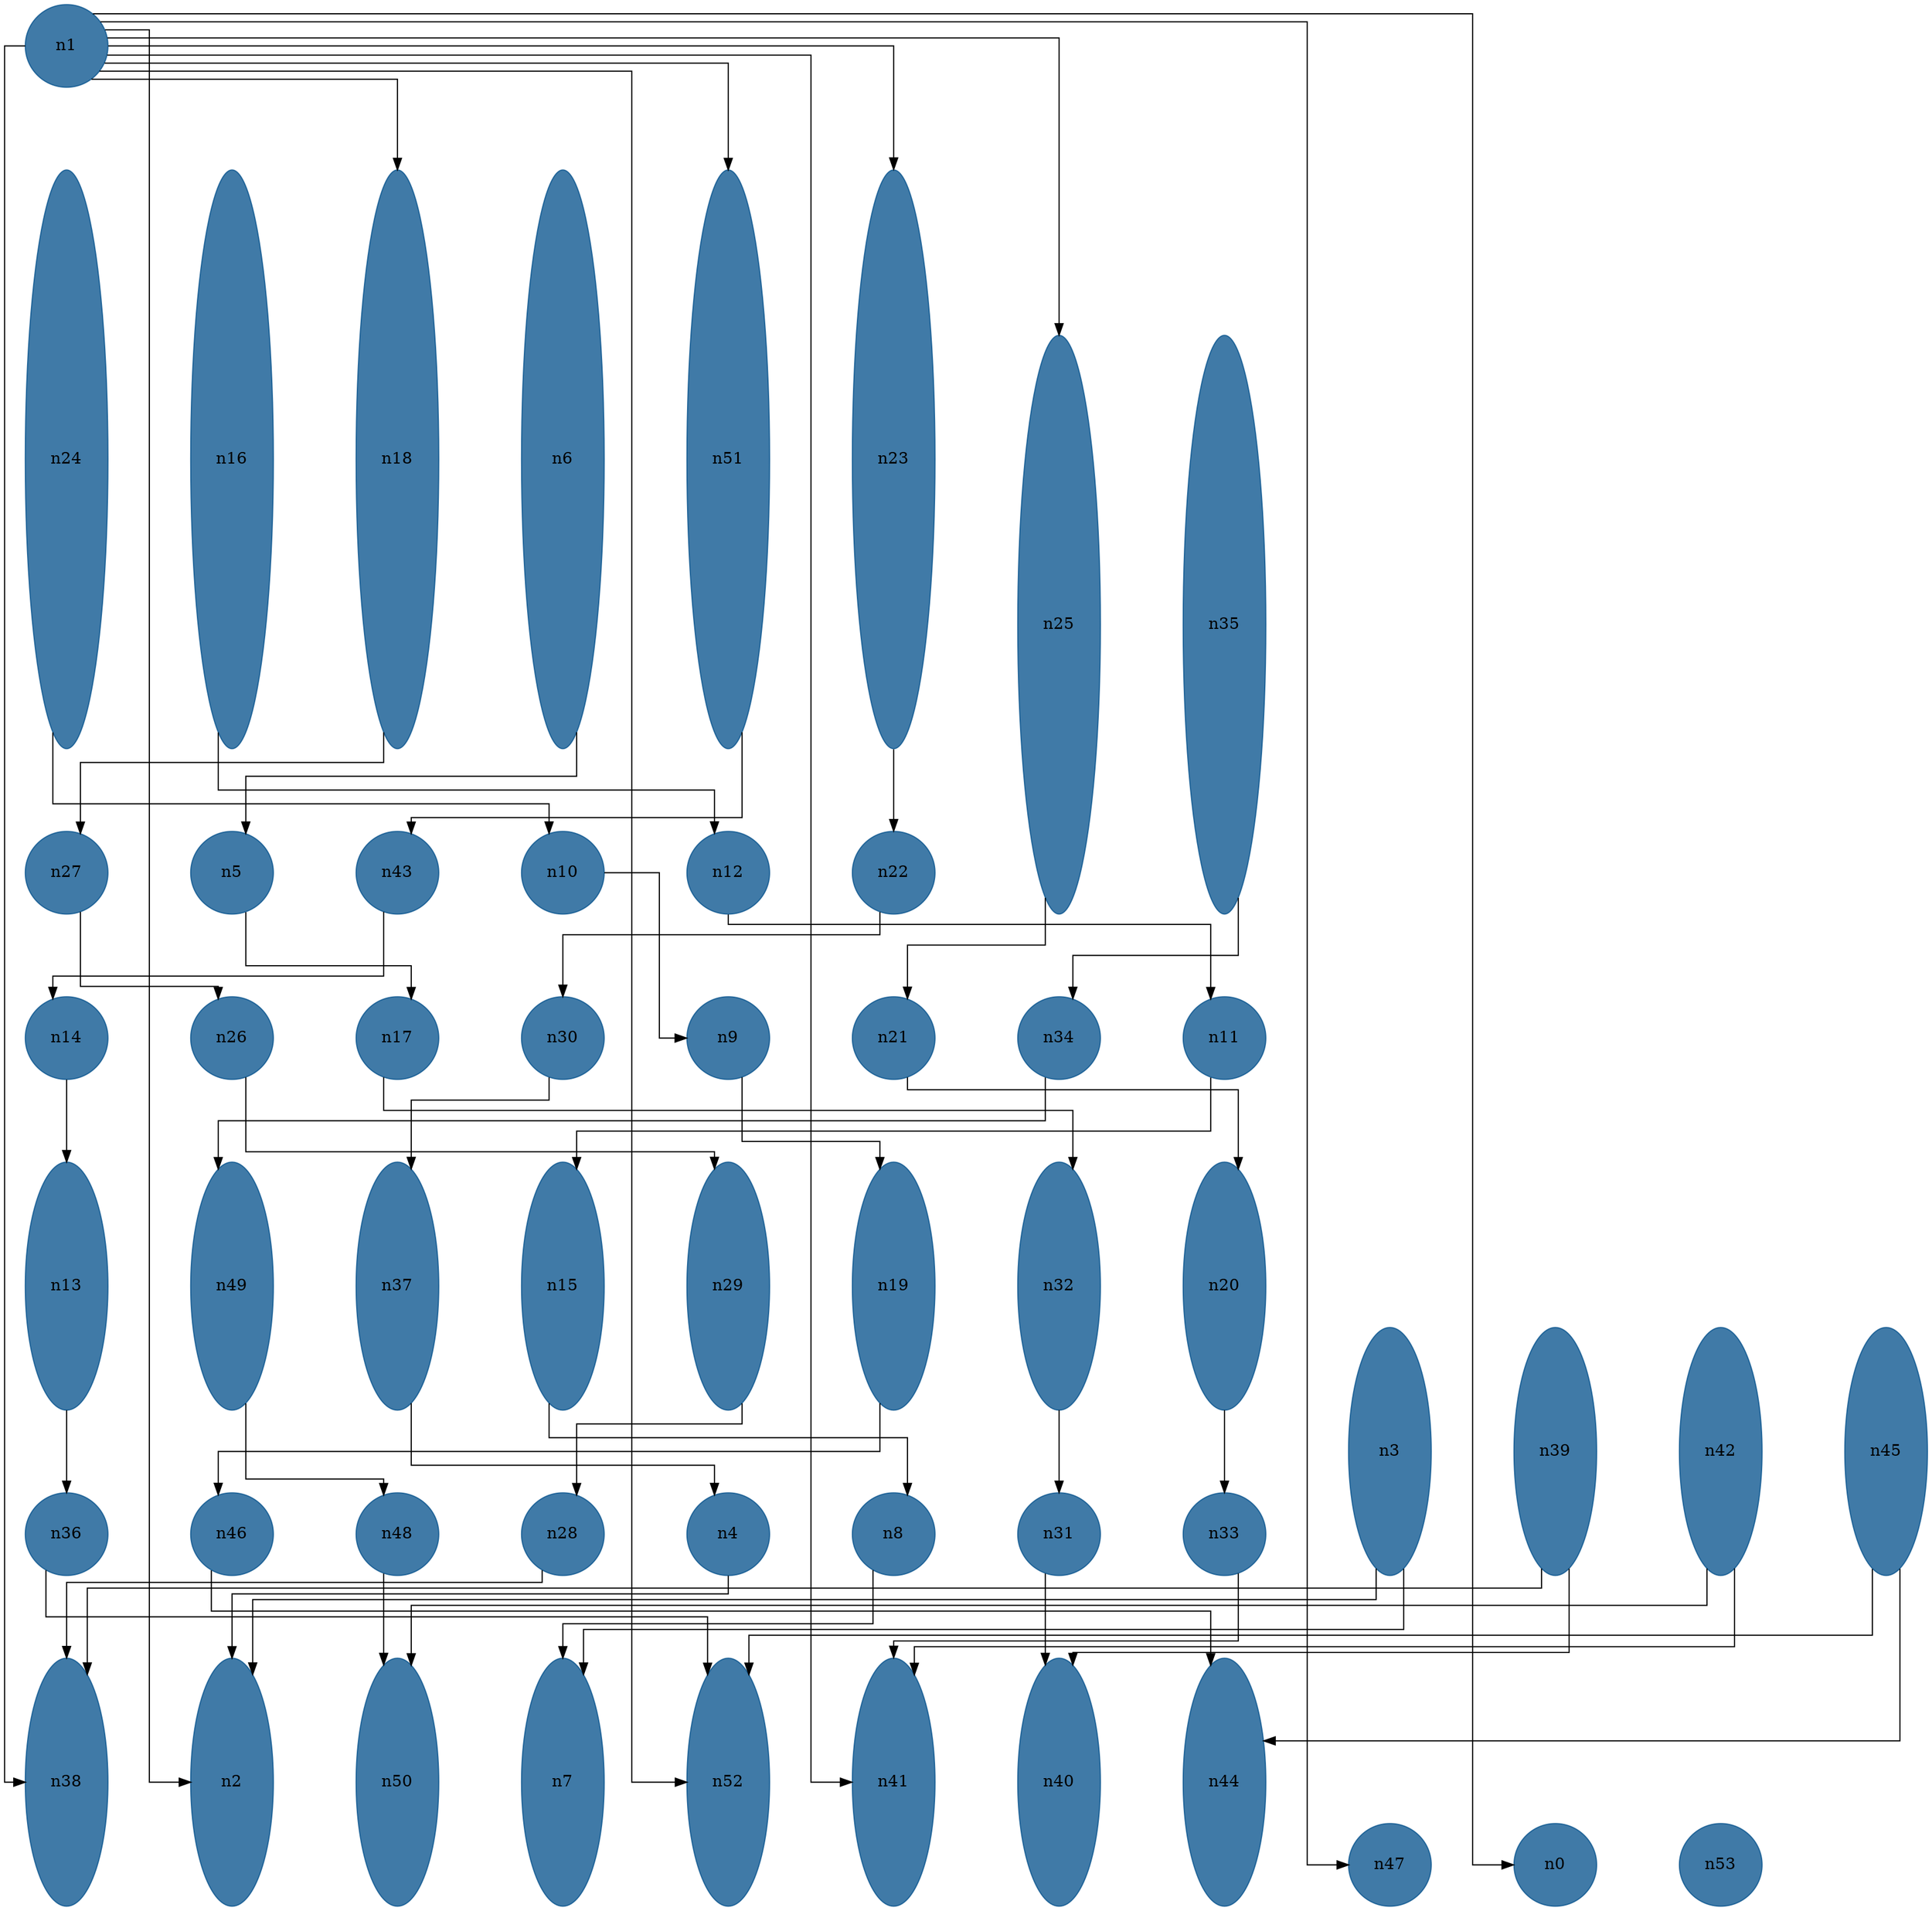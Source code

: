 //do not use DOT to generate pdf use NEATO or FDP
digraph{
layout="neato";
splines="ortho";
n1[shape="ellipse", style="filled", color="#004E8ABF", pos="0,24!", height="1", width="1"];
n1 -> n47;
n1 -> n25;
n1 -> n0;
n1 -> n38;
n1 -> n2;
n1 -> n18;
n1 -> n41;
n1 -> n52;
n1 -> n51;
n1 -> n23;
n24[shape="ellipse", style="filled", color="#004E8ABF", pos="0,19!", height="7", width="1"];
n24 -> n10;
n16[shape="ellipse", style="filled", color="#004E8ABF", pos="2,19!", height="7", width="1"];
n16 -> n12;
n18[shape="ellipse", style="filled", color="#004E8ABF", pos="4,19!", height="7", width="1"];
n18 -> n27;
n6[shape="ellipse", style="filled", color="#004E8ABF", pos="6,19!", height="7", width="1"];
n6 -> n5;
n51[shape="ellipse", style="filled", color="#004E8ABF", pos="8,19!", height="7", width="1"];
n51 -> n43;
n23[shape="ellipse", style="filled", color="#004E8ABF", pos="10,19!", height="7", width="1"];
n23 -> n22;
n25[shape="ellipse", style="filled", color="#004E8ABF", pos="12,17!", height="7", width="1"];
n25 -> n21;
n35[shape="ellipse", style="filled", color="#004E8ABF", pos="14,17!", height="7", width="1"];
n35 -> n34;
n27[shape="ellipse", style="filled", color="#004E8ABF", pos="0,14!", height="1", width="1"];
n27 -> n26;
n5[shape="ellipse", style="filled", color="#004E8ABF", pos="2,14!", height="1", width="1"];
n5 -> n17;
n43[shape="ellipse", style="filled", color="#004E8ABF", pos="4,14!", height="1", width="1"];
n43 -> n14;
n10[shape="ellipse", style="filled", color="#004E8ABF", pos="6,14!", height="1", width="1"];
n10 -> n9;
n12[shape="ellipse", style="filled", color="#004E8ABF", pos="8,14!", height="1", width="1"];
n12 -> n11;
n22[shape="ellipse", style="filled", color="#004E8ABF", pos="10,14!", height="1", width="1"];
n22 -> n30;
n14[shape="ellipse", style="filled", color="#004E8ABF", pos="0,12!", height="1", width="1"];
n14 -> n13;
n26[shape="ellipse", style="filled", color="#004E8ABF", pos="2,12!", height="1", width="1"];
n26 -> n29;
n17[shape="ellipse", style="filled", color="#004E8ABF", pos="4,12!", height="1", width="1"];
n17 -> n32;
n30[shape="ellipse", style="filled", color="#004E8ABF", pos="6,12!", height="1", width="1"];
n30 -> n37;
n9[shape="ellipse", style="filled", color="#004E8ABF", pos="8,12!", height="1", width="1"];
n9 -> n19;
n21[shape="ellipse", style="filled", color="#004E8ABF", pos="10,12!", height="1", width="1"];
n21 -> n20;
n34[shape="ellipse", style="filled", color="#004E8ABF", pos="12,12!", height="1", width="1"];
n34 -> n49;
n11[shape="ellipse", style="filled", color="#004E8ABF", pos="14,12!", height="1", width="1"];
n11 -> n15;
n13[shape="ellipse", style="filled", color="#004E8ABF", pos="0,9!", height="3", width="1"];
n13 -> n36;
n49[shape="ellipse", style="filled", color="#004E8ABF", pos="2,9!", height="3", width="1"];
n49 -> n48;
n37[shape="ellipse", style="filled", color="#004E8ABF", pos="4,9!", height="3", width="1"];
n37 -> n4;
n15[shape="ellipse", style="filled", color="#004E8ABF", pos="6,9!", height="3", width="1"];
n15 -> n8;
n29[shape="ellipse", style="filled", color="#004E8ABF", pos="8,9!", height="3", width="1"];
n29 -> n28;
n19[shape="ellipse", style="filled", color="#004E8ABF", pos="10,9!", height="3", width="1"];
n19 -> n46;
n32[shape="ellipse", style="filled", color="#004E8ABF", pos="12,9!", height="3", width="1"];
n32 -> n31;
n20[shape="ellipse", style="filled", color="#004E8ABF", pos="14,9!", height="3", width="1"];
n20 -> n33;
n3[shape="ellipse", style="filled", color="#004E8ABF", pos="16,7!", height="3", width="1"];
n3 -> n2;
n3 -> n7;
n39[shape="ellipse", style="filled", color="#004E8ABF", pos="18,7!", height="3", width="1"];
n39 -> n38;
n39 -> n40;
n42[shape="ellipse", style="filled", color="#004E8ABF", pos="20,7!", height="3", width="1"];
n42 -> n50;
n42 -> n41;
n45[shape="ellipse", style="filled", color="#004E8ABF", pos="22,7!", height="3", width="1"];
n45 -> n52;
n45 -> n44;
n36[shape="ellipse", style="filled", color="#004E8ABF", pos="0,6!", height="1", width="1"];
n36 -> n52;
n46[shape="ellipse", style="filled", color="#004E8ABF", pos="2,6!", height="1", width="1"];
n46 -> n44;
n48[shape="ellipse", style="filled", color="#004E8ABF", pos="4,6!", height="1", width="1"];
n48 -> n50;
n28[shape="ellipse", style="filled", color="#004E8ABF", pos="6,6!", height="1", width="1"];
n28 -> n38;
n4[shape="ellipse", style="filled", color="#004E8ABF", pos="8,6!", height="1", width="1"];
n4 -> n2;
n8[shape="ellipse", style="filled", color="#004E8ABF", pos="10,6!", height="1", width="1"];
n8 -> n7;
n31[shape="ellipse", style="filled", color="#004E8ABF", pos="12,6!", height="1", width="1"];
n31 -> n40;
n33[shape="ellipse", style="filled", color="#004E8ABF", pos="14,6!", height="1", width="1"];
n33 -> n41;
n38[shape="ellipse", style="filled", color="#004E8ABF", pos="0,3!", height="3", width="1"];
n2[shape="ellipse", style="filled", color="#004E8ABF", pos="2,3!", height="3", width="1"];
n50[shape="ellipse", style="filled", color="#004E8ABF", pos="4,3!", height="3", width="1"];
n7[shape="ellipse", style="filled", color="#004E8ABF", pos="6,3!", height="3", width="1"];
n52[shape="ellipse", style="filled", color="#004E8ABF", pos="8,3!", height="3", width="1"];
n41[shape="ellipse", style="filled", color="#004E8ABF", pos="10,3!", height="3", width="1"];
n40[shape="ellipse", style="filled", color="#004E8ABF", pos="12,3!", height="3", width="1"];
n44[shape="ellipse", style="filled", color="#004E8ABF", pos="14,3!", height="3", width="1"];
n47[shape="ellipse", style="filled", color="#004E8ABF", pos="16,2!", height="1", width="1"];
n0[shape="ellipse", style="filled", color="#004E8ABF", pos="18,2!", height="1", width="1"];
n53[shape="ellipse", style="filled", color="#004E8ABF", pos="20,2!", height="1", width="1"];
}